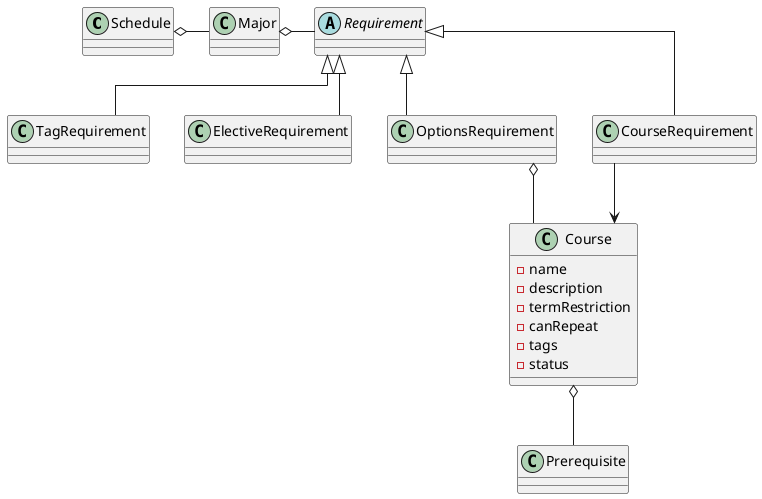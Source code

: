 @startuml

skinparam linetype ortho

class Schedule
class Major
abstract class Requirement
class TagRequirement extends Requirement
class ElectiveRequirement extends Requirement
class OptionsRequirement extends Requirement
class CourseRequirement extends Requirement
class Course {
   - name
   - description
   - termRestriction
   - canRepeat
   - tags
   - status
}
class Prerequisite

Schedule o- Major
Major o- Requirement
OptionsRequirement o-- Course
CourseRequirement --> Course
Course o-- Prerequisite

@enduml